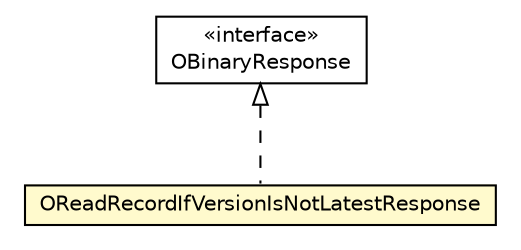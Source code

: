 #!/usr/local/bin/dot
#
# Class diagram 
# Generated by UMLGraph version R5_6-24-gf6e263 (http://www.umlgraph.org/)
#

digraph G {
	edge [fontname="Helvetica",fontsize=10,labelfontname="Helvetica",labelfontsize=10];
	node [fontname="Helvetica",fontsize=10,shape=plaintext];
	nodesep=0.25;
	ranksep=0.5;
	// com.orientechnologies.orient.client.remote.OBinaryResponse
	c5251732 [label=<<table title="com.orientechnologies.orient.client.remote.OBinaryResponse" border="0" cellborder="1" cellspacing="0" cellpadding="2" port="p" href="../OBinaryResponse.html">
		<tr><td><table border="0" cellspacing="0" cellpadding="1">
<tr><td align="center" balign="center"> &#171;interface&#187; </td></tr>
<tr><td align="center" balign="center"> OBinaryResponse </td></tr>
		</table></td></tr>
		</table>>, URL="../OBinaryResponse.html", fontname="Helvetica", fontcolor="black", fontsize=10.0];
	// com.orientechnologies.orient.client.remote.message.OReadRecordIfVersionIsNotLatestResponse
	c5251870 [label=<<table title="com.orientechnologies.orient.client.remote.message.OReadRecordIfVersionIsNotLatestResponse" border="0" cellborder="1" cellspacing="0" cellpadding="2" port="p" bgcolor="lemonChiffon" href="./OReadRecordIfVersionIsNotLatestResponse.html">
		<tr><td><table border="0" cellspacing="0" cellpadding="1">
<tr><td align="center" balign="center"> OReadRecordIfVersionIsNotLatestResponse </td></tr>
		</table></td></tr>
		</table>>, URL="./OReadRecordIfVersionIsNotLatestResponse.html", fontname="Helvetica", fontcolor="black", fontsize=10.0];
	//com.orientechnologies.orient.client.remote.message.OReadRecordIfVersionIsNotLatestResponse implements com.orientechnologies.orient.client.remote.OBinaryResponse
	c5251732:p -> c5251870:p [dir=back,arrowtail=empty,style=dashed];
}

